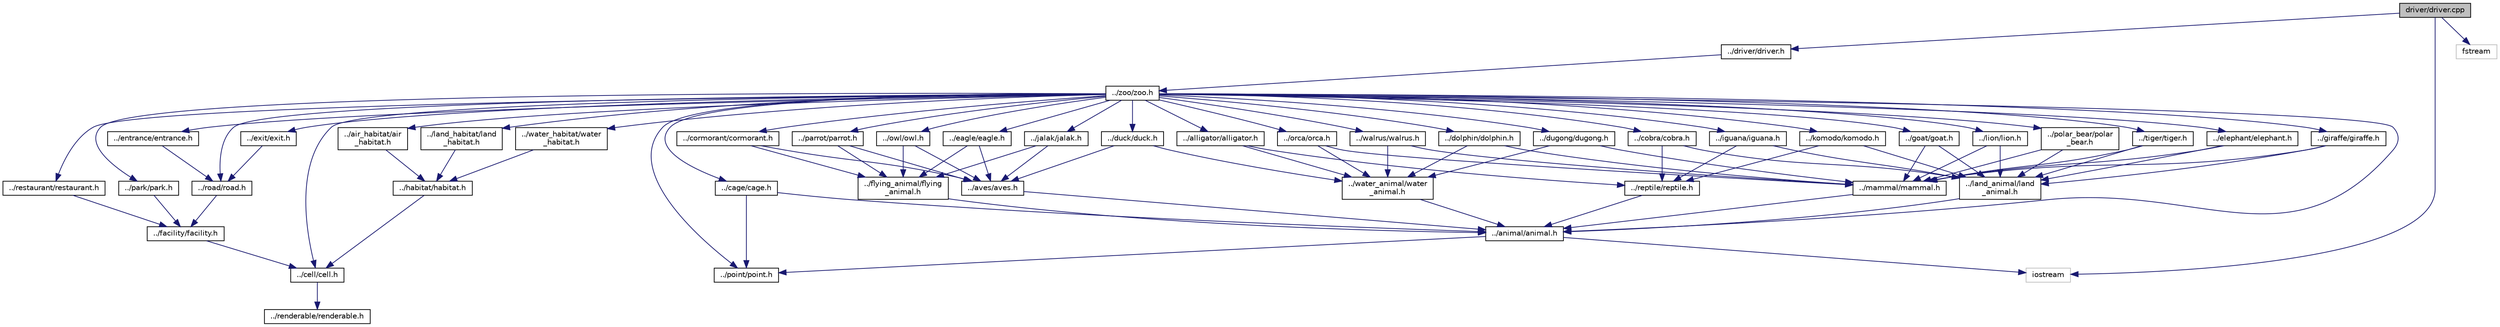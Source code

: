 digraph "driver/driver.cpp"
{
  edge [fontname="Helvetica",fontsize="10",labelfontname="Helvetica",labelfontsize="10"];
  node [fontname="Helvetica",fontsize="10",shape=record];
  Node1 [label="driver/driver.cpp",height=0.2,width=0.4,color="black", fillcolor="grey75", style="filled", fontcolor="black"];
  Node1 -> Node2 [color="midnightblue",fontsize="10",style="solid"];
  Node2 [label="../driver/driver.h",height=0.2,width=0.4,color="black", fillcolor="white", style="filled",URL="$driver_8h.html"];
  Node2 -> Node3 [color="midnightblue",fontsize="10",style="solid"];
  Node3 [label="../zoo/zoo.h",height=0.2,width=0.4,color="black", fillcolor="white", style="filled",URL="$zoo_8h.html"];
  Node3 -> Node4 [color="midnightblue",fontsize="10",style="solid"];
  Node4 [label="../cell/cell.h",height=0.2,width=0.4,color="black", fillcolor="white", style="filled",URL="$cell_8h.html"];
  Node4 -> Node5 [color="midnightblue",fontsize="10",style="solid"];
  Node5 [label="../renderable/renderable.h",height=0.2,width=0.4,color="black", fillcolor="white", style="filled",URL="$renderable_8h.html"];
  Node3 -> Node6 [color="midnightblue",fontsize="10",style="solid"];
  Node6 [label="../cage/cage.h",height=0.2,width=0.4,color="black", fillcolor="white", style="filled",URL="$cage_8h.html"];
  Node6 -> Node7 [color="midnightblue",fontsize="10",style="solid"];
  Node7 [label="../point/point.h",height=0.2,width=0.4,color="black", fillcolor="white", style="filled",URL="$point_8h.html"];
  Node6 -> Node8 [color="midnightblue",fontsize="10",style="solid"];
  Node8 [label="../animal/animal.h",height=0.2,width=0.4,color="black", fillcolor="white", style="filled",URL="$animal_8h.html"];
  Node8 -> Node9 [color="midnightblue",fontsize="10",style="solid"];
  Node9 [label="iostream",height=0.2,width=0.4,color="grey75", fillcolor="white", style="filled"];
  Node8 -> Node7 [color="midnightblue",fontsize="10",style="solid"];
  Node3 -> Node7 [color="midnightblue",fontsize="10",style="solid"];
  Node3 -> Node8 [color="midnightblue",fontsize="10",style="solid"];
  Node3 -> Node10 [color="midnightblue",fontsize="10",style="solid"];
  Node10 [label="../land_habitat/land\l_habitat.h",height=0.2,width=0.4,color="black", fillcolor="white", style="filled",URL="$land__habitat_8h.html"];
  Node10 -> Node11 [color="midnightblue",fontsize="10",style="solid"];
  Node11 [label="../habitat/habitat.h",height=0.2,width=0.4,color="black", fillcolor="white", style="filled",URL="$habitat_8h.html"];
  Node11 -> Node4 [color="midnightblue",fontsize="10",style="solid"];
  Node3 -> Node12 [color="midnightblue",fontsize="10",style="solid"];
  Node12 [label="../water_habitat/water\l_habitat.h",height=0.2,width=0.4,color="black", fillcolor="white", style="filled",URL="$water__habitat_8h.html"];
  Node12 -> Node11 [color="midnightblue",fontsize="10",style="solid"];
  Node3 -> Node13 [color="midnightblue",fontsize="10",style="solid"];
  Node13 [label="../air_habitat/air\l_habitat.h",height=0.2,width=0.4,color="black", fillcolor="white", style="filled",URL="$air__habitat_8h.html"];
  Node13 -> Node11 [color="midnightblue",fontsize="10",style="solid"];
  Node3 -> Node14 [color="midnightblue",fontsize="10",style="solid"];
  Node14 [label="../restaurant/restaurant.h",height=0.2,width=0.4,color="black", fillcolor="white", style="filled",URL="$restaurant_8h.html"];
  Node14 -> Node15 [color="midnightblue",fontsize="10",style="solid"];
  Node15 [label="../facility/facility.h",height=0.2,width=0.4,color="black", fillcolor="white", style="filled",URL="$facility_8h.html"];
  Node15 -> Node4 [color="midnightblue",fontsize="10",style="solid"];
  Node3 -> Node16 [color="midnightblue",fontsize="10",style="solid"];
  Node16 [label="../park/park.h",height=0.2,width=0.4,color="black", fillcolor="white", style="filled",URL="$park_8h.html"];
  Node16 -> Node15 [color="midnightblue",fontsize="10",style="solid"];
  Node3 -> Node17 [color="midnightblue",fontsize="10",style="solid"];
  Node17 [label="../road/road.h",height=0.2,width=0.4,color="black", fillcolor="white", style="filled",URL="$road_8h.html"];
  Node17 -> Node15 [color="midnightblue",fontsize="10",style="solid"];
  Node3 -> Node18 [color="midnightblue",fontsize="10",style="solid"];
  Node18 [label="../exit/exit.h",height=0.2,width=0.4,color="black", fillcolor="white", style="filled",URL="$exit_8h.html"];
  Node18 -> Node17 [color="midnightblue",fontsize="10",style="solid"];
  Node3 -> Node19 [color="midnightblue",fontsize="10",style="solid"];
  Node19 [label="../entrance/entrance.h",height=0.2,width=0.4,color="black", fillcolor="white", style="filled",URL="$entrance_8h.html"];
  Node19 -> Node17 [color="midnightblue",fontsize="10",style="solid"];
  Node3 -> Node20 [color="midnightblue",fontsize="10",style="solid"];
  Node20 [label="../alligator/alligator.h",height=0.2,width=0.4,color="black", fillcolor="white", style="filled",URL="$alligator_8h.html"];
  Node20 -> Node21 [color="midnightblue",fontsize="10",style="solid"];
  Node21 [label="../water_animal/water\l_animal.h",height=0.2,width=0.4,color="black", fillcolor="white", style="filled",URL="$water__animal_8h.html"];
  Node21 -> Node8 [color="midnightblue",fontsize="10",style="solid"];
  Node20 -> Node22 [color="midnightblue",fontsize="10",style="solid"];
  Node22 [label="../reptile/reptile.h",height=0.2,width=0.4,color="black", fillcolor="white", style="filled",URL="$reptile_8h.html"];
  Node22 -> Node8 [color="midnightblue",fontsize="10",style="solid"];
  Node3 -> Node23 [color="midnightblue",fontsize="10",style="solid"];
  Node23 [label="../cobra/cobra.h",height=0.2,width=0.4,color="black", fillcolor="white", style="filled",URL="$cobra_8h.html"];
  Node23 -> Node24 [color="midnightblue",fontsize="10",style="solid"];
  Node24 [label="../land_animal/land\l_animal.h",height=0.2,width=0.4,color="black", fillcolor="white", style="filled",URL="$land__animal_8h.html"];
  Node24 -> Node8 [color="midnightblue",fontsize="10",style="solid"];
  Node23 -> Node22 [color="midnightblue",fontsize="10",style="solid"];
  Node3 -> Node25 [color="midnightblue",fontsize="10",style="solid"];
  Node25 [label="../cormorant/cormorant.h",height=0.2,width=0.4,color="black", fillcolor="white", style="filled",URL="$cormorant_8h.html"];
  Node25 -> Node26 [color="midnightblue",fontsize="10",style="solid"];
  Node26 [label="../aves/aves.h",height=0.2,width=0.4,color="black", fillcolor="white", style="filled",URL="$aves_8h.html"];
  Node26 -> Node8 [color="midnightblue",fontsize="10",style="solid"];
  Node25 -> Node27 [color="midnightblue",fontsize="10",style="solid"];
  Node27 [label="../flying_animal/flying\l_animal.h",height=0.2,width=0.4,color="black", fillcolor="white", style="filled",URL="$flying__animal_8h.html"];
  Node27 -> Node8 [color="midnightblue",fontsize="10",style="solid"];
  Node3 -> Node28 [color="midnightblue",fontsize="10",style="solid"];
  Node28 [label="../dolphin/dolphin.h",height=0.2,width=0.4,color="black", fillcolor="white", style="filled",URL="$dolphin_8h.html"];
  Node28 -> Node21 [color="midnightblue",fontsize="10",style="solid"];
  Node28 -> Node29 [color="midnightblue",fontsize="10",style="solid"];
  Node29 [label="../mammal/mammal.h",height=0.2,width=0.4,color="black", fillcolor="white", style="filled",URL="$mammal_8h.html"];
  Node29 -> Node8 [color="midnightblue",fontsize="10",style="solid"];
  Node3 -> Node30 [color="midnightblue",fontsize="10",style="solid"];
  Node30 [label="../duck/duck.h",height=0.2,width=0.4,color="black", fillcolor="white", style="filled",URL="$duck_8h.html"];
  Node30 -> Node26 [color="midnightblue",fontsize="10",style="solid"];
  Node30 -> Node21 [color="midnightblue",fontsize="10",style="solid"];
  Node3 -> Node31 [color="midnightblue",fontsize="10",style="solid"];
  Node31 [label="../dugong/dugong.h",height=0.2,width=0.4,color="black", fillcolor="white", style="filled",URL="$dugong_8h.html"];
  Node31 -> Node29 [color="midnightblue",fontsize="10",style="solid"];
  Node31 -> Node21 [color="midnightblue",fontsize="10",style="solid"];
  Node3 -> Node32 [color="midnightblue",fontsize="10",style="solid"];
  Node32 [label="../eagle/eagle.h",height=0.2,width=0.4,color="black", fillcolor="white", style="filled",URL="$eagle_8h.html"];
  Node32 -> Node26 [color="midnightblue",fontsize="10",style="solid"];
  Node32 -> Node27 [color="midnightblue",fontsize="10",style="solid"];
  Node3 -> Node33 [color="midnightblue",fontsize="10",style="solid"];
  Node33 [label="../elephant/elephant.h",height=0.2,width=0.4,color="black", fillcolor="white", style="filled",URL="$elephant_8h.html"];
  Node33 -> Node24 [color="midnightblue",fontsize="10",style="solid"];
  Node33 -> Node29 [color="midnightblue",fontsize="10",style="solid"];
  Node3 -> Node34 [color="midnightblue",fontsize="10",style="solid"];
  Node34 [label="../giraffe/giraffe.h",height=0.2,width=0.4,color="black", fillcolor="white", style="filled",URL="$giraffe_8h.html"];
  Node34 -> Node29 [color="midnightblue",fontsize="10",style="solid"];
  Node34 -> Node24 [color="midnightblue",fontsize="10",style="solid"];
  Node3 -> Node35 [color="midnightblue",fontsize="10",style="solid"];
  Node35 [label="../goat/goat.h",height=0.2,width=0.4,color="black", fillcolor="white", style="filled",URL="$goat_8h.html"];
  Node35 -> Node24 [color="midnightblue",fontsize="10",style="solid"];
  Node35 -> Node29 [color="midnightblue",fontsize="10",style="solid"];
  Node3 -> Node36 [color="midnightblue",fontsize="10",style="solid"];
  Node36 [label="../iguana/iguana.h",height=0.2,width=0.4,color="black", fillcolor="white", style="filled",URL="$iguana_8h.html"];
  Node36 -> Node24 [color="midnightblue",fontsize="10",style="solid"];
  Node36 -> Node22 [color="midnightblue",fontsize="10",style="solid"];
  Node3 -> Node37 [color="midnightblue",fontsize="10",style="solid"];
  Node37 [label="../jalak/jalak.h",height=0.2,width=0.4,color="black", fillcolor="white", style="filled",URL="$jalak_8h.html"];
  Node37 -> Node27 [color="midnightblue",fontsize="10",style="solid"];
  Node37 -> Node26 [color="midnightblue",fontsize="10",style="solid"];
  Node3 -> Node38 [color="midnightblue",fontsize="10",style="solid"];
  Node38 [label="../komodo/komodo.h",height=0.2,width=0.4,color="black", fillcolor="white", style="filled",URL="$komodo_8h.html"];
  Node38 -> Node22 [color="midnightblue",fontsize="10",style="solid"];
  Node38 -> Node24 [color="midnightblue",fontsize="10",style="solid"];
  Node3 -> Node39 [color="midnightblue",fontsize="10",style="solid"];
  Node39 [label="../lion/lion.h",height=0.2,width=0.4,color="black", fillcolor="white", style="filled",URL="$lion_8h.html"];
  Node39 -> Node29 [color="midnightblue",fontsize="10",style="solid"];
  Node39 -> Node24 [color="midnightblue",fontsize="10",style="solid"];
  Node3 -> Node40 [color="midnightblue",fontsize="10",style="solid"];
  Node40 [label="../orca/orca.h",height=0.2,width=0.4,color="black", fillcolor="white", style="filled",URL="$orca_8h.html"];
  Node40 -> Node21 [color="midnightblue",fontsize="10",style="solid"];
  Node40 -> Node29 [color="midnightblue",fontsize="10",style="solid"];
  Node3 -> Node41 [color="midnightblue",fontsize="10",style="solid"];
  Node41 [label="../owl/owl.h",height=0.2,width=0.4,color="black", fillcolor="white", style="filled",URL="$owl_8h.html"];
  Node41 -> Node27 [color="midnightblue",fontsize="10",style="solid"];
  Node41 -> Node26 [color="midnightblue",fontsize="10",style="solid"];
  Node3 -> Node42 [color="midnightblue",fontsize="10",style="solid"];
  Node42 [label="../parrot/parrot.h",height=0.2,width=0.4,color="black", fillcolor="white", style="filled",URL="$parrot_8h.html"];
  Node42 -> Node27 [color="midnightblue",fontsize="10",style="solid"];
  Node42 -> Node26 [color="midnightblue",fontsize="10",style="solid"];
  Node3 -> Node43 [color="midnightblue",fontsize="10",style="solid"];
  Node43 [label="../polar_bear/polar\l_bear.h",height=0.2,width=0.4,color="black", fillcolor="white", style="filled",URL="$polar__bear_8h.html"];
  Node43 -> Node24 [color="midnightblue",fontsize="10",style="solid"];
  Node43 -> Node29 [color="midnightblue",fontsize="10",style="solid"];
  Node3 -> Node44 [color="midnightblue",fontsize="10",style="solid"];
  Node44 [label="../tiger/tiger.h",height=0.2,width=0.4,color="black", fillcolor="white", style="filled",URL="$tiger_8h.html"];
  Node44 -> Node24 [color="midnightblue",fontsize="10",style="solid"];
  Node44 -> Node29 [color="midnightblue",fontsize="10",style="solid"];
  Node3 -> Node45 [color="midnightblue",fontsize="10",style="solid"];
  Node45 [label="../walrus/walrus.h",height=0.2,width=0.4,color="black", fillcolor="white", style="filled",URL="$walrus_8h.html"];
  Node45 -> Node21 [color="midnightblue",fontsize="10",style="solid"];
  Node45 -> Node29 [color="midnightblue",fontsize="10",style="solid"];
  Node1 -> Node46 [color="midnightblue",fontsize="10",style="solid"];
  Node46 [label="fstream",height=0.2,width=0.4,color="grey75", fillcolor="white", style="filled"];
  Node1 -> Node9 [color="midnightblue",fontsize="10",style="solid"];
}
